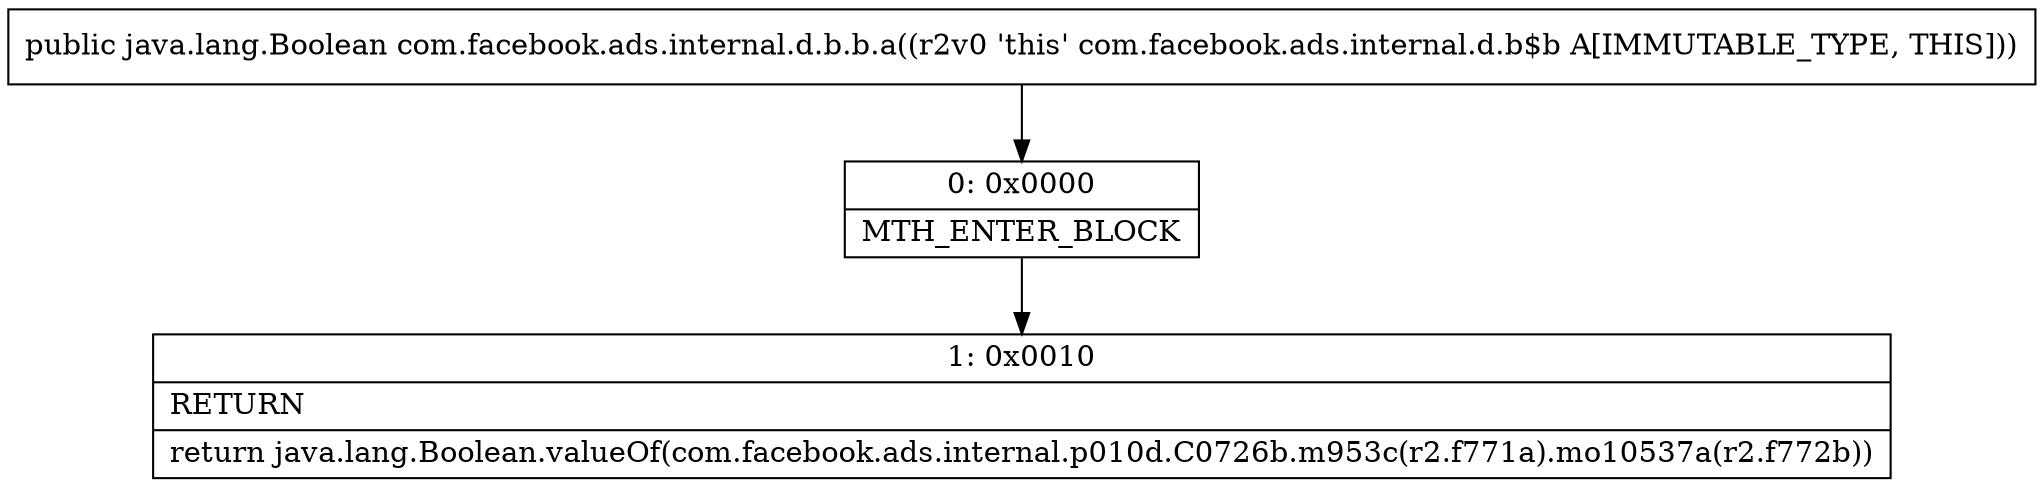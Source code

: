 digraph "CFG forcom.facebook.ads.internal.d.b.b.a()Ljava\/lang\/Boolean;" {
Node_0 [shape=record,label="{0\:\ 0x0000|MTH_ENTER_BLOCK\l}"];
Node_1 [shape=record,label="{1\:\ 0x0010|RETURN\l|return java.lang.Boolean.valueOf(com.facebook.ads.internal.p010d.C0726b.m953c(r2.f771a).mo10537a(r2.f772b))\l}"];
MethodNode[shape=record,label="{public java.lang.Boolean com.facebook.ads.internal.d.b.b.a((r2v0 'this' com.facebook.ads.internal.d.b$b A[IMMUTABLE_TYPE, THIS])) }"];
MethodNode -> Node_0;
Node_0 -> Node_1;
}

